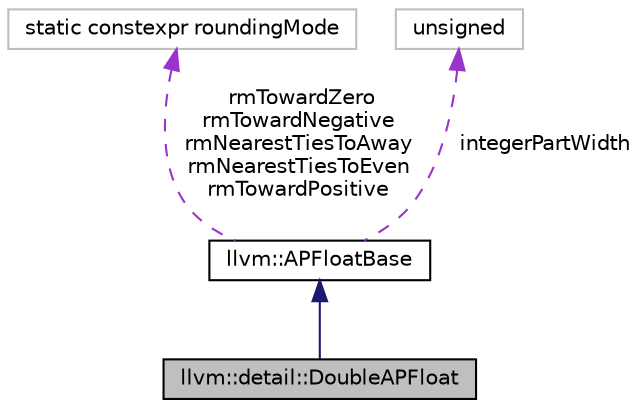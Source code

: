 digraph "llvm::detail::DoubleAPFloat"
{
 // LATEX_PDF_SIZE
  bgcolor="transparent";
  edge [fontname="Helvetica",fontsize="10",labelfontname="Helvetica",labelfontsize="10"];
  node [fontname="Helvetica",fontsize="10",shape=record];
  Node1 [label="llvm::detail::DoubleAPFloat",height=0.2,width=0.4,color="black", fillcolor="grey75", style="filled", fontcolor="black",tooltip=" "];
  Node2 -> Node1 [dir="back",color="midnightblue",fontsize="10",style="solid",fontname="Helvetica"];
  Node2 [label="llvm::APFloatBase",height=0.2,width=0.4,color="black",URL="$structllvm_1_1APFloatBase.html",tooltip="A self-contained host- and target-independent arbitrary-precision floating-point software implementat..."];
  Node3 -> Node2 [dir="back",color="darkorchid3",fontsize="10",style="dashed",label=" rmTowardZero\nrmTowardNegative\nrmNearestTiesToAway\nrmNearestTiesToEven\nrmTowardPositive" ,fontname="Helvetica"];
  Node3 [label="static constexpr roundingMode",height=0.2,width=0.4,color="grey75",tooltip=" "];
  Node4 -> Node2 [dir="back",color="darkorchid3",fontsize="10",style="dashed",label=" integerPartWidth" ,fontname="Helvetica"];
  Node4 [label="unsigned",height=0.2,width=0.4,color="grey75",tooltip=" "];
}
